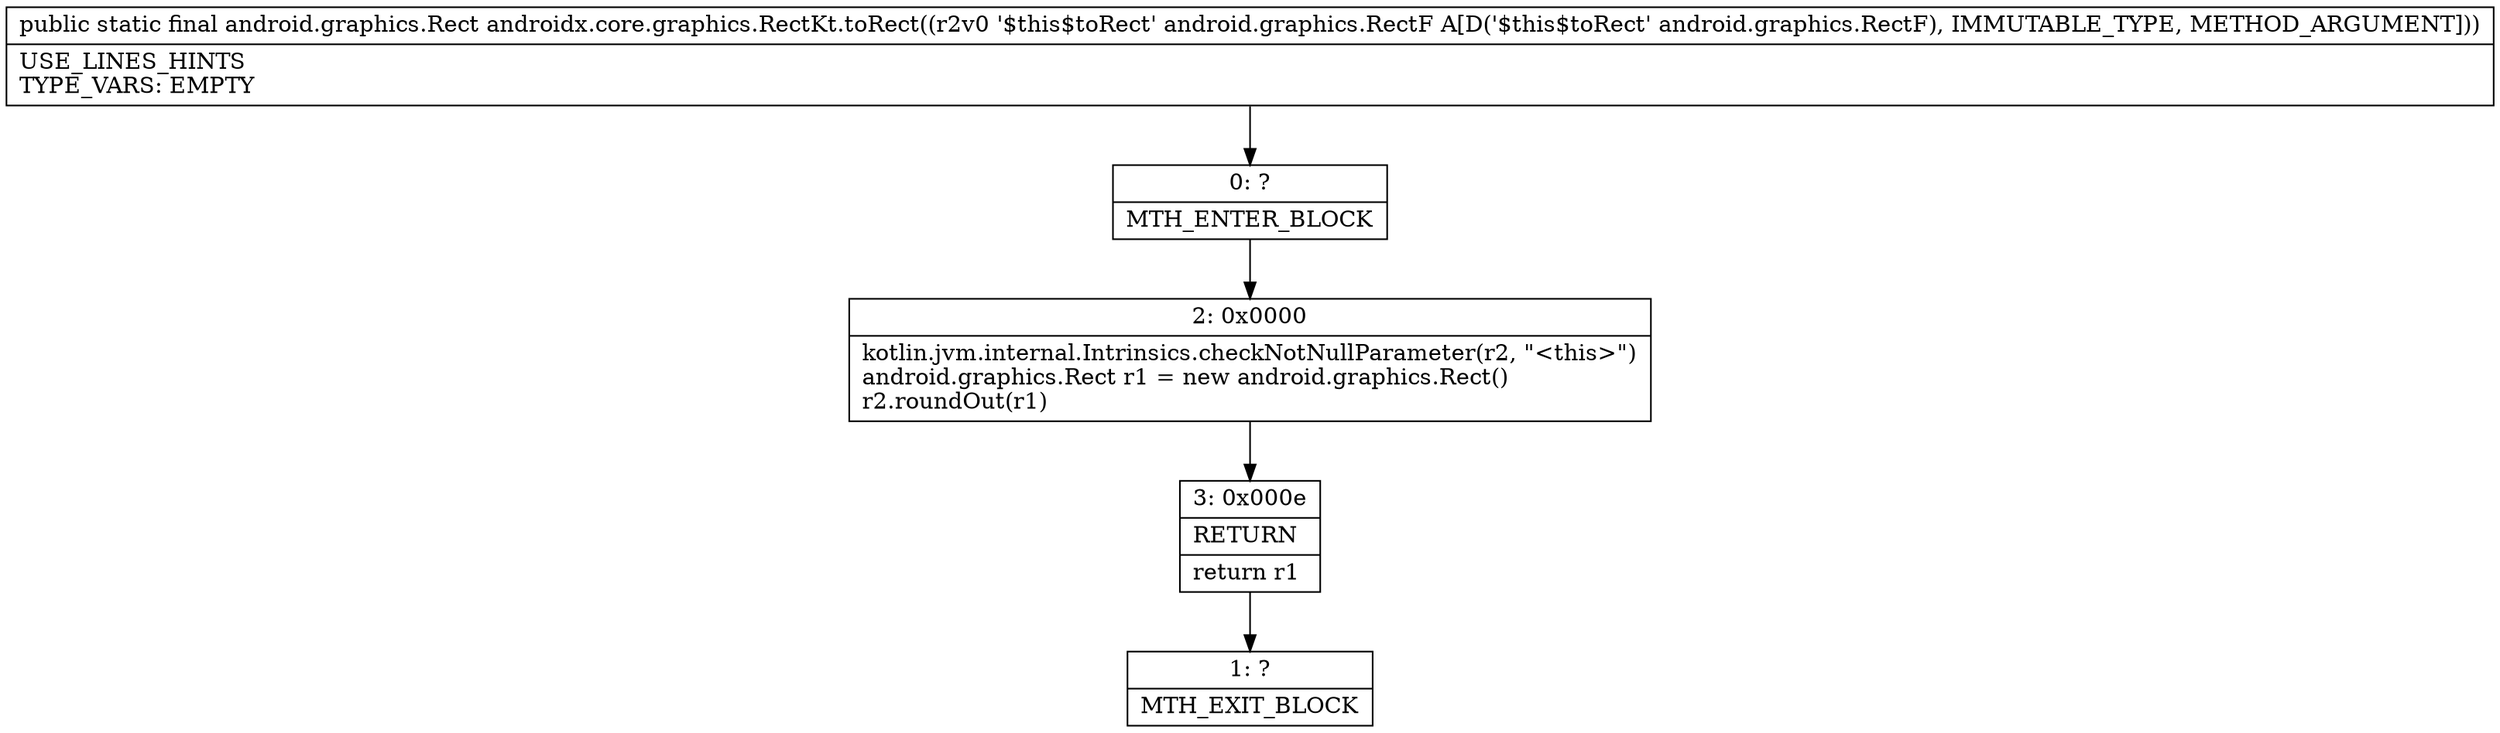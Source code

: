 digraph "CFG forandroidx.core.graphics.RectKt.toRect(Landroid\/graphics\/RectF;)Landroid\/graphics\/Rect;" {
Node_0 [shape=record,label="{0\:\ ?|MTH_ENTER_BLOCK\l}"];
Node_2 [shape=record,label="{2\:\ 0x0000|kotlin.jvm.internal.Intrinsics.checkNotNullParameter(r2, \"\<this\>\")\landroid.graphics.Rect r1 = new android.graphics.Rect()\lr2.roundOut(r1)\l}"];
Node_3 [shape=record,label="{3\:\ 0x000e|RETURN\l|return r1\l}"];
Node_1 [shape=record,label="{1\:\ ?|MTH_EXIT_BLOCK\l}"];
MethodNode[shape=record,label="{public static final android.graphics.Rect androidx.core.graphics.RectKt.toRect((r2v0 '$this$toRect' android.graphics.RectF A[D('$this$toRect' android.graphics.RectF), IMMUTABLE_TYPE, METHOD_ARGUMENT]))  | USE_LINES_HINTS\lTYPE_VARS: EMPTY\l}"];
MethodNode -> Node_0;Node_0 -> Node_2;
Node_2 -> Node_3;
Node_3 -> Node_1;
}

